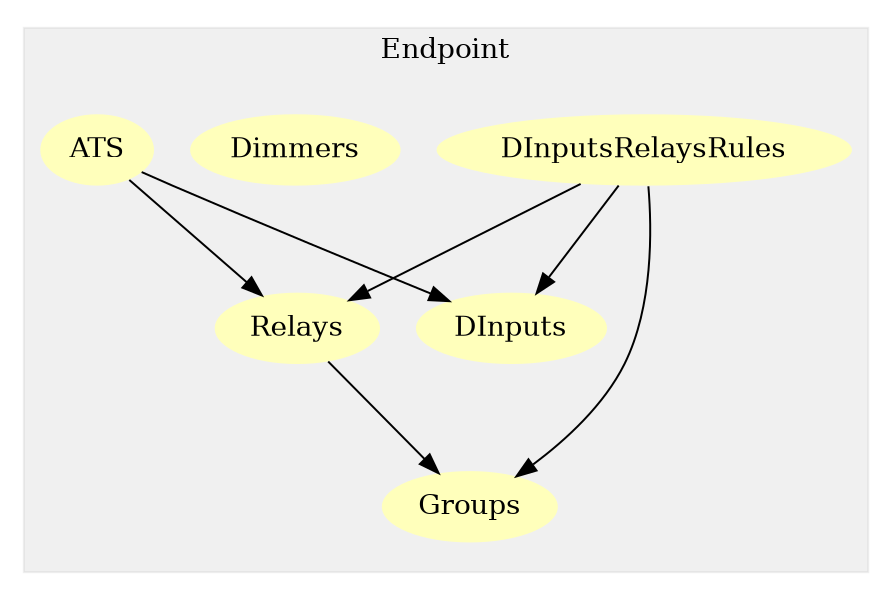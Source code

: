 digraph G {
size="6,4";
ratio="fill";
subgraph cluster_0 {
label="Endpoint";
color="#0000000F";
style="filled";
u0[label="DInputsRelaysRules",style="filled",fillcolor="#ffffbb",penwidth="0"];
u1[label="DInputs",style="filled",fillcolor="#ffffbb",penwidth="0"];
u2[label="Dimmers",style="filled",fillcolor="#ffffbb",penwidth="0"];
u3[label="Groups",style="filled",fillcolor="#ffffbb",penwidth="0"];
u4[label="ATS",style="filled",fillcolor="#ffffbb",penwidth="0"];
u5[label="Relays",style="filled",fillcolor="#ffffbb",penwidth="0"];

}
u0 -> u1;
u0 -> u3;
u0 -> u5;
u4 -> u1;
u4 -> u5;
u5 -> u3;

}
